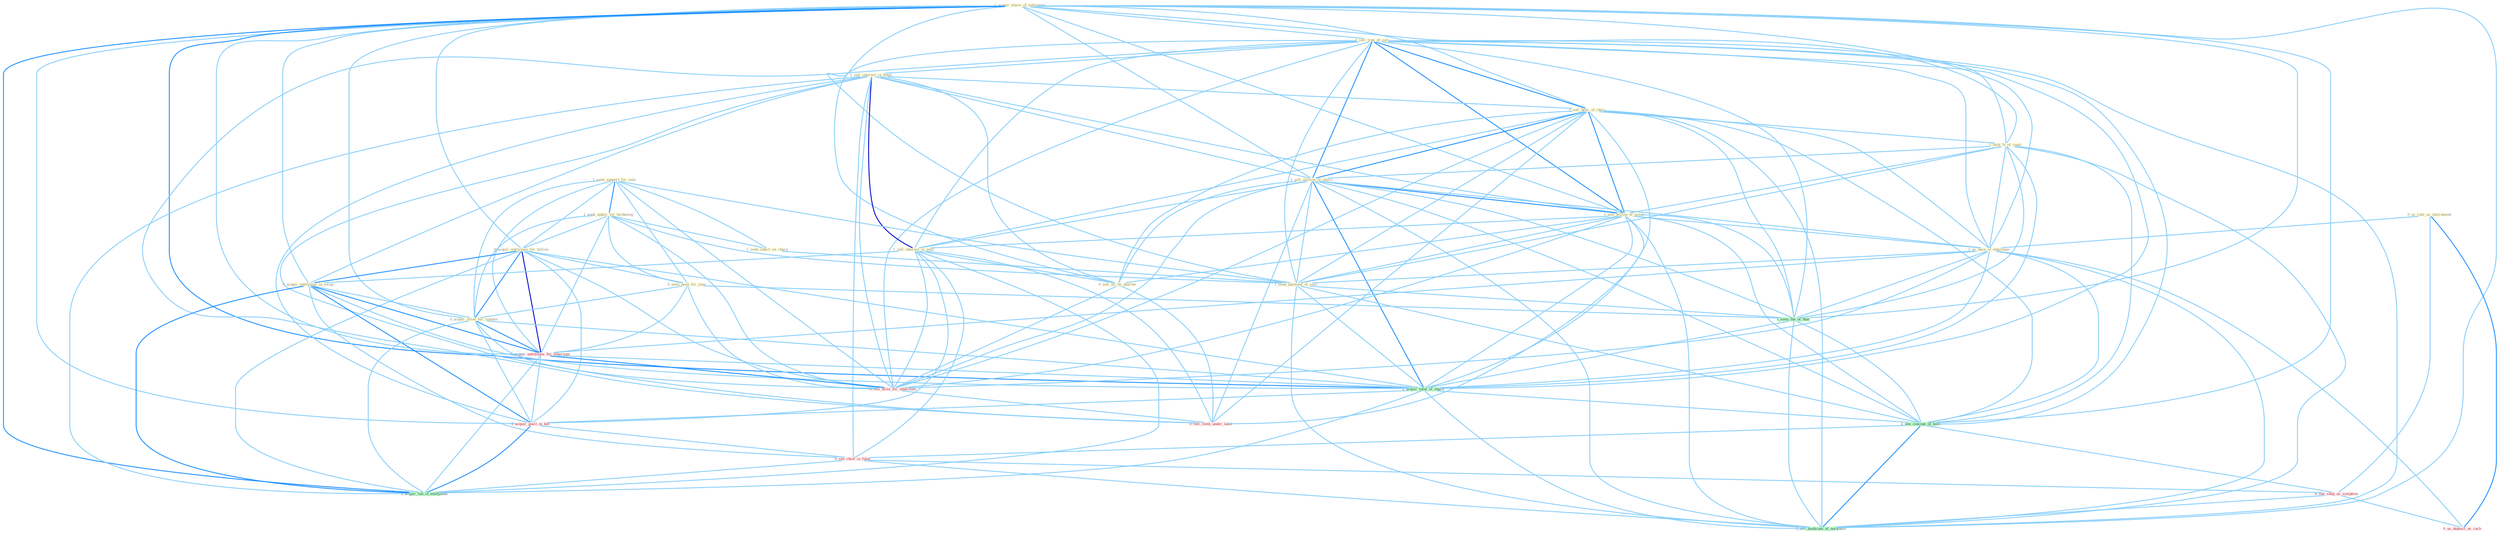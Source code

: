 Graph G{ 
    node
    [shape=polygon,style=filled,width=.5,height=.06,color="#BDFCC9",fixedsize=true,fontsize=4,
    fontcolor="#2f4f4f"];
    {node
    [color="#ffffe0", fontcolor="#8b7d6b"] "1_acquir_share_of_entitynam " "1_sell_type_of_suit " "1_sell_interest_in_hotel " "1_sell_beer_of_choic " "1_seek_support_for_sale " "1_hold_%_of_capit " "1_seek_applic_for_technolog " "0_acquir_entitynam_for_billion " "1_sell_million_of_share " "1_sell_billion_of_asset " "1_sell_interest_in_mall " "1_seek_indict_on_charg " "0_us_rate_as_instrument " "0_seen_peak_for_year " "1_us_base_of_othernum " "0_acquir_entitynam_in_swap " "0_sell_all_by_quarter " "0_acquir_asset_for_combin " "1_seek_payment_of_cost "}
{node [color="#fff0f5", fontcolor="#b22222"] "0_acquir_entitynam_for_othernum " "0_sell_divis_for_othernum " "0_sell_cloth_under_label " "0_acquir_posit_in_bid " "0_see_chief_in_futur " "0_see_shop_as_symptom " "0_us_deposit_as_cach "}
edge [color="#B0E2FF"];

	"1_acquir_share_of_entitynam " -- "1_sell_type_of_suit " [w="1", color="#87cefa" ];
	"1_acquir_share_of_entitynam " -- "1_sell_beer_of_choic " [w="1", color="#87cefa" ];
	"1_acquir_share_of_entitynam " -- "1_hold_%_of_capit " [w="1", color="#87cefa" ];
	"1_acquir_share_of_entitynam " -- "0_acquir_entitynam_for_billion " [w="1", color="#87cefa" ];
	"1_acquir_share_of_entitynam " -- "1_sell_million_of_share " [w="1", color="#87cefa" ];
	"1_acquir_share_of_entitynam " -- "1_sell_billion_of_asset " [w="1", color="#87cefa" ];
	"1_acquir_share_of_entitynam " -- "1_us_base_of_othernum " [w="1", color="#87cefa" ];
	"1_acquir_share_of_entitynam " -- "0_acquir_entitynam_in_swap " [w="1", color="#87cefa" ];
	"1_acquir_share_of_entitynam " -- "0_acquir_asset_for_combin " [w="1", color="#87cefa" ];
	"1_acquir_share_of_entitynam " -- "1_seek_payment_of_cost " [w="1", color="#87cefa" ];
	"1_acquir_share_of_entitynam " -- "0_acquir_entitynam_for_othernum " [w="1", color="#87cefa" ];
	"1_acquir_share_of_entitynam " -- "1_seen_the_of_that " [w="1", color="#87cefa" ];
	"1_acquir_share_of_entitynam " -- "1_acquir_total_of_share " [w="2", color="#1e90ff" , len=0.8];
	"1_acquir_share_of_entitynam " -- "0_acquir_posit_in_bid " [w="1", color="#87cefa" ];
	"1_acquir_share_of_entitynam " -- "1_see_concept_of_both " [w="1", color="#87cefa" ];
	"1_acquir_share_of_entitynam " -- "1_acquir_lab_in_entitynam " [w="2", color="#1e90ff" , len=0.8];
	"1_acquir_share_of_entitynam " -- "1_see_modicum_of_normalci " [w="1", color="#87cefa" ];
	"1_sell_type_of_suit " -- "1_sell_interest_in_hotel " [w="1", color="#87cefa" ];
	"1_sell_type_of_suit " -- "1_sell_beer_of_choic " [w="2", color="#1e90ff" , len=0.8];
	"1_sell_type_of_suit " -- "1_hold_%_of_capit " [w="1", color="#87cefa" ];
	"1_sell_type_of_suit " -- "1_sell_million_of_share " [w="2", color="#1e90ff" , len=0.8];
	"1_sell_type_of_suit " -- "1_sell_billion_of_asset " [w="2", color="#1e90ff" , len=0.8];
	"1_sell_type_of_suit " -- "1_sell_interest_in_mall " [w="1", color="#87cefa" ];
	"1_sell_type_of_suit " -- "1_us_base_of_othernum " [w="1", color="#87cefa" ];
	"1_sell_type_of_suit " -- "0_sell_all_by_quarter " [w="1", color="#87cefa" ];
	"1_sell_type_of_suit " -- "1_seek_payment_of_cost " [w="1", color="#87cefa" ];
	"1_sell_type_of_suit " -- "1_seen_the_of_that " [w="1", color="#87cefa" ];
	"1_sell_type_of_suit " -- "0_sell_divis_for_othernum " [w="1", color="#87cefa" ];
	"1_sell_type_of_suit " -- "1_acquir_total_of_share " [w="1", color="#87cefa" ];
	"1_sell_type_of_suit " -- "0_sell_cloth_under_label " [w="1", color="#87cefa" ];
	"1_sell_type_of_suit " -- "1_see_concept_of_both " [w="1", color="#87cefa" ];
	"1_sell_type_of_suit " -- "1_see_modicum_of_normalci " [w="1", color="#87cefa" ];
	"1_sell_interest_in_hotel " -- "1_sell_beer_of_choic " [w="1", color="#87cefa" ];
	"1_sell_interest_in_hotel " -- "1_sell_million_of_share " [w="1", color="#87cefa" ];
	"1_sell_interest_in_hotel " -- "1_sell_billion_of_asset " [w="1", color="#87cefa" ];
	"1_sell_interest_in_hotel " -- "1_sell_interest_in_mall " [w="3", color="#0000cd" , len=0.6];
	"1_sell_interest_in_hotel " -- "0_acquir_entitynam_in_swap " [w="1", color="#87cefa" ];
	"1_sell_interest_in_hotel " -- "0_sell_all_by_quarter " [w="1", color="#87cefa" ];
	"1_sell_interest_in_hotel " -- "0_sell_divis_for_othernum " [w="1", color="#87cefa" ];
	"1_sell_interest_in_hotel " -- "0_sell_cloth_under_label " [w="1", color="#87cefa" ];
	"1_sell_interest_in_hotel " -- "0_acquir_posit_in_bid " [w="1", color="#87cefa" ];
	"1_sell_interest_in_hotel " -- "0_see_chief_in_futur " [w="1", color="#87cefa" ];
	"1_sell_interest_in_hotel " -- "1_acquir_lab_in_entitynam " [w="1", color="#87cefa" ];
	"1_sell_beer_of_choic " -- "1_hold_%_of_capit " [w="1", color="#87cefa" ];
	"1_sell_beer_of_choic " -- "1_sell_million_of_share " [w="2", color="#1e90ff" , len=0.8];
	"1_sell_beer_of_choic " -- "1_sell_billion_of_asset " [w="2", color="#1e90ff" , len=0.8];
	"1_sell_beer_of_choic " -- "1_sell_interest_in_mall " [w="1", color="#87cefa" ];
	"1_sell_beer_of_choic " -- "1_us_base_of_othernum " [w="1", color="#87cefa" ];
	"1_sell_beer_of_choic " -- "0_sell_all_by_quarter " [w="1", color="#87cefa" ];
	"1_sell_beer_of_choic " -- "1_seek_payment_of_cost " [w="1", color="#87cefa" ];
	"1_sell_beer_of_choic " -- "1_seen_the_of_that " [w="1", color="#87cefa" ];
	"1_sell_beer_of_choic " -- "0_sell_divis_for_othernum " [w="1", color="#87cefa" ];
	"1_sell_beer_of_choic " -- "1_acquir_total_of_share " [w="1", color="#87cefa" ];
	"1_sell_beer_of_choic " -- "0_sell_cloth_under_label " [w="1", color="#87cefa" ];
	"1_sell_beer_of_choic " -- "1_see_concept_of_both " [w="1", color="#87cefa" ];
	"1_sell_beer_of_choic " -- "1_see_modicum_of_normalci " [w="1", color="#87cefa" ];
	"1_seek_support_for_sale " -- "1_seek_applic_for_technolog " [w="2", color="#1e90ff" , len=0.8];
	"1_seek_support_for_sale " -- "0_acquir_entitynam_for_billion " [w="1", color="#87cefa" ];
	"1_seek_support_for_sale " -- "1_seek_indict_on_charg " [w="1", color="#87cefa" ];
	"1_seek_support_for_sale " -- "0_seen_peak_for_year " [w="1", color="#87cefa" ];
	"1_seek_support_for_sale " -- "0_acquir_asset_for_combin " [w="1", color="#87cefa" ];
	"1_seek_support_for_sale " -- "1_seek_payment_of_cost " [w="1", color="#87cefa" ];
	"1_seek_support_for_sale " -- "0_acquir_entitynam_for_othernum " [w="1", color="#87cefa" ];
	"1_seek_support_for_sale " -- "0_sell_divis_for_othernum " [w="1", color="#87cefa" ];
	"1_hold_%_of_capit " -- "1_sell_million_of_share " [w="1", color="#87cefa" ];
	"1_hold_%_of_capit " -- "1_sell_billion_of_asset " [w="1", color="#87cefa" ];
	"1_hold_%_of_capit " -- "1_us_base_of_othernum " [w="1", color="#87cefa" ];
	"1_hold_%_of_capit " -- "1_seek_payment_of_cost " [w="1", color="#87cefa" ];
	"1_hold_%_of_capit " -- "1_seen_the_of_that " [w="1", color="#87cefa" ];
	"1_hold_%_of_capit " -- "1_acquir_total_of_share " [w="1", color="#87cefa" ];
	"1_hold_%_of_capit " -- "1_see_concept_of_both " [w="1", color="#87cefa" ];
	"1_hold_%_of_capit " -- "1_see_modicum_of_normalci " [w="1", color="#87cefa" ];
	"1_seek_applic_for_technolog " -- "0_acquir_entitynam_for_billion " [w="1", color="#87cefa" ];
	"1_seek_applic_for_technolog " -- "1_seek_indict_on_charg " [w="1", color="#87cefa" ];
	"1_seek_applic_for_technolog " -- "0_seen_peak_for_year " [w="1", color="#87cefa" ];
	"1_seek_applic_for_technolog " -- "0_acquir_asset_for_combin " [w="1", color="#87cefa" ];
	"1_seek_applic_for_technolog " -- "1_seek_payment_of_cost " [w="1", color="#87cefa" ];
	"1_seek_applic_for_technolog " -- "0_acquir_entitynam_for_othernum " [w="1", color="#87cefa" ];
	"1_seek_applic_for_technolog " -- "0_sell_divis_for_othernum " [w="1", color="#87cefa" ];
	"0_acquir_entitynam_for_billion " -- "0_seen_peak_for_year " [w="1", color="#87cefa" ];
	"0_acquir_entitynam_for_billion " -- "0_acquir_entitynam_in_swap " [w="2", color="#1e90ff" , len=0.8];
	"0_acquir_entitynam_for_billion " -- "0_acquir_asset_for_combin " [w="2", color="#1e90ff" , len=0.8];
	"0_acquir_entitynam_for_billion " -- "0_acquir_entitynam_for_othernum " [w="3", color="#0000cd" , len=0.6];
	"0_acquir_entitynam_for_billion " -- "0_sell_divis_for_othernum " [w="1", color="#87cefa" ];
	"0_acquir_entitynam_for_billion " -- "1_acquir_total_of_share " [w="1", color="#87cefa" ];
	"0_acquir_entitynam_for_billion " -- "0_acquir_posit_in_bid " [w="1", color="#87cefa" ];
	"0_acquir_entitynam_for_billion " -- "1_acquir_lab_in_entitynam " [w="1", color="#87cefa" ];
	"1_sell_million_of_share " -- "1_sell_billion_of_asset " [w="2", color="#1e90ff" , len=0.8];
	"1_sell_million_of_share " -- "1_sell_interest_in_mall " [w="1", color="#87cefa" ];
	"1_sell_million_of_share " -- "1_us_base_of_othernum " [w="1", color="#87cefa" ];
	"1_sell_million_of_share " -- "0_sell_all_by_quarter " [w="1", color="#87cefa" ];
	"1_sell_million_of_share " -- "1_seek_payment_of_cost " [w="1", color="#87cefa" ];
	"1_sell_million_of_share " -- "1_seen_the_of_that " [w="1", color="#87cefa" ];
	"1_sell_million_of_share " -- "0_sell_divis_for_othernum " [w="1", color="#87cefa" ];
	"1_sell_million_of_share " -- "1_acquir_total_of_share " [w="2", color="#1e90ff" , len=0.8];
	"1_sell_million_of_share " -- "0_sell_cloth_under_label " [w="1", color="#87cefa" ];
	"1_sell_million_of_share " -- "1_see_concept_of_both " [w="1", color="#87cefa" ];
	"1_sell_million_of_share " -- "1_see_modicum_of_normalci " [w="1", color="#87cefa" ];
	"1_sell_billion_of_asset " -- "1_sell_interest_in_mall " [w="1", color="#87cefa" ];
	"1_sell_billion_of_asset " -- "1_us_base_of_othernum " [w="1", color="#87cefa" ];
	"1_sell_billion_of_asset " -- "0_sell_all_by_quarter " [w="1", color="#87cefa" ];
	"1_sell_billion_of_asset " -- "1_seek_payment_of_cost " [w="1", color="#87cefa" ];
	"1_sell_billion_of_asset " -- "1_seen_the_of_that " [w="1", color="#87cefa" ];
	"1_sell_billion_of_asset " -- "0_sell_divis_for_othernum " [w="1", color="#87cefa" ];
	"1_sell_billion_of_asset " -- "1_acquir_total_of_share " [w="1", color="#87cefa" ];
	"1_sell_billion_of_asset " -- "0_sell_cloth_under_label " [w="1", color="#87cefa" ];
	"1_sell_billion_of_asset " -- "1_see_concept_of_both " [w="1", color="#87cefa" ];
	"1_sell_billion_of_asset " -- "1_see_modicum_of_normalci " [w="1", color="#87cefa" ];
	"1_sell_interest_in_mall " -- "0_acquir_entitynam_in_swap " [w="1", color="#87cefa" ];
	"1_sell_interest_in_mall " -- "0_sell_all_by_quarter " [w="1", color="#87cefa" ];
	"1_sell_interest_in_mall " -- "0_sell_divis_for_othernum " [w="1", color="#87cefa" ];
	"1_sell_interest_in_mall " -- "0_sell_cloth_under_label " [w="1", color="#87cefa" ];
	"1_sell_interest_in_mall " -- "0_acquir_posit_in_bid " [w="1", color="#87cefa" ];
	"1_sell_interest_in_mall " -- "0_see_chief_in_futur " [w="1", color="#87cefa" ];
	"1_sell_interest_in_mall " -- "1_acquir_lab_in_entitynam " [w="1", color="#87cefa" ];
	"1_seek_indict_on_charg " -- "1_seek_payment_of_cost " [w="1", color="#87cefa" ];
	"0_us_rate_as_instrument " -- "1_us_base_of_othernum " [w="1", color="#87cefa" ];
	"0_us_rate_as_instrument " -- "0_see_shop_as_symptom " [w="1", color="#87cefa" ];
	"0_us_rate_as_instrument " -- "0_us_deposit_as_cach " [w="2", color="#1e90ff" , len=0.8];
	"0_seen_peak_for_year " -- "0_acquir_asset_for_combin " [w="1", color="#87cefa" ];
	"0_seen_peak_for_year " -- "0_acquir_entitynam_for_othernum " [w="1", color="#87cefa" ];
	"0_seen_peak_for_year " -- "1_seen_the_of_that " [w="1", color="#87cefa" ];
	"0_seen_peak_for_year " -- "0_sell_divis_for_othernum " [w="1", color="#87cefa" ];
	"1_us_base_of_othernum " -- "1_seek_payment_of_cost " [w="1", color="#87cefa" ];
	"1_us_base_of_othernum " -- "0_acquir_entitynam_for_othernum " [w="1", color="#87cefa" ];
	"1_us_base_of_othernum " -- "1_seen_the_of_that " [w="1", color="#87cefa" ];
	"1_us_base_of_othernum " -- "0_sell_divis_for_othernum " [w="1", color="#87cefa" ];
	"1_us_base_of_othernum " -- "1_acquir_total_of_share " [w="1", color="#87cefa" ];
	"1_us_base_of_othernum " -- "1_see_concept_of_both " [w="1", color="#87cefa" ];
	"1_us_base_of_othernum " -- "0_us_deposit_as_cach " [w="1", color="#87cefa" ];
	"1_us_base_of_othernum " -- "1_see_modicum_of_normalci " [w="1", color="#87cefa" ];
	"0_acquir_entitynam_in_swap " -- "0_acquir_asset_for_combin " [w="1", color="#87cefa" ];
	"0_acquir_entitynam_in_swap " -- "0_acquir_entitynam_for_othernum " [w="2", color="#1e90ff" , len=0.8];
	"0_acquir_entitynam_in_swap " -- "1_acquir_total_of_share " [w="1", color="#87cefa" ];
	"0_acquir_entitynam_in_swap " -- "0_acquir_posit_in_bid " [w="2", color="#1e90ff" , len=0.8];
	"0_acquir_entitynam_in_swap " -- "0_see_chief_in_futur " [w="1", color="#87cefa" ];
	"0_acquir_entitynam_in_swap " -- "1_acquir_lab_in_entitynam " [w="2", color="#1e90ff" , len=0.8];
	"0_sell_all_by_quarter " -- "0_sell_divis_for_othernum " [w="1", color="#87cefa" ];
	"0_sell_all_by_quarter " -- "0_sell_cloth_under_label " [w="1", color="#87cefa" ];
	"0_acquir_asset_for_combin " -- "0_acquir_entitynam_for_othernum " [w="2", color="#1e90ff" , len=0.8];
	"0_acquir_asset_for_combin " -- "0_sell_divis_for_othernum " [w="1", color="#87cefa" ];
	"0_acquir_asset_for_combin " -- "1_acquir_total_of_share " [w="1", color="#87cefa" ];
	"0_acquir_asset_for_combin " -- "0_acquir_posit_in_bid " [w="1", color="#87cefa" ];
	"0_acquir_asset_for_combin " -- "1_acquir_lab_in_entitynam " [w="1", color="#87cefa" ];
	"1_seek_payment_of_cost " -- "1_seen_the_of_that " [w="1", color="#87cefa" ];
	"1_seek_payment_of_cost " -- "1_acquir_total_of_share " [w="1", color="#87cefa" ];
	"1_seek_payment_of_cost " -- "1_see_concept_of_both " [w="1", color="#87cefa" ];
	"1_seek_payment_of_cost " -- "1_see_modicum_of_normalci " [w="1", color="#87cefa" ];
	"0_acquir_entitynam_for_othernum " -- "0_sell_divis_for_othernum " [w="2", color="#1e90ff" , len=0.8];
	"0_acquir_entitynam_for_othernum " -- "1_acquir_total_of_share " [w="1", color="#87cefa" ];
	"0_acquir_entitynam_for_othernum " -- "0_acquir_posit_in_bid " [w="1", color="#87cefa" ];
	"0_acquir_entitynam_for_othernum " -- "1_acquir_lab_in_entitynam " [w="1", color="#87cefa" ];
	"1_seen_the_of_that " -- "1_acquir_total_of_share " [w="1", color="#87cefa" ];
	"1_seen_the_of_that " -- "1_see_concept_of_both " [w="1", color="#87cefa" ];
	"1_seen_the_of_that " -- "1_see_modicum_of_normalci " [w="1", color="#87cefa" ];
	"0_sell_divis_for_othernum " -- "0_sell_cloth_under_label " [w="1", color="#87cefa" ];
	"1_acquir_total_of_share " -- "0_acquir_posit_in_bid " [w="1", color="#87cefa" ];
	"1_acquir_total_of_share " -- "1_see_concept_of_both " [w="1", color="#87cefa" ];
	"1_acquir_total_of_share " -- "1_acquir_lab_in_entitynam " [w="1", color="#87cefa" ];
	"1_acquir_total_of_share " -- "1_see_modicum_of_normalci " [w="1", color="#87cefa" ];
	"0_acquir_posit_in_bid " -- "0_see_chief_in_futur " [w="1", color="#87cefa" ];
	"0_acquir_posit_in_bid " -- "1_acquir_lab_in_entitynam " [w="2", color="#1e90ff" , len=0.8];
	"1_see_concept_of_both " -- "0_see_chief_in_futur " [w="1", color="#87cefa" ];
	"1_see_concept_of_both " -- "0_see_shop_as_symptom " [w="1", color="#87cefa" ];
	"1_see_concept_of_both " -- "1_see_modicum_of_normalci " [w="2", color="#1e90ff" , len=0.8];
	"0_see_chief_in_futur " -- "0_see_shop_as_symptom " [w="1", color="#87cefa" ];
	"0_see_chief_in_futur " -- "1_acquir_lab_in_entitynam " [w="1", color="#87cefa" ];
	"0_see_chief_in_futur " -- "1_see_modicum_of_normalci " [w="1", color="#87cefa" ];
	"0_see_shop_as_symptom " -- "0_us_deposit_as_cach " [w="1", color="#87cefa" ];
	"0_see_shop_as_symptom " -- "1_see_modicum_of_normalci " [w="1", color="#87cefa" ];
}